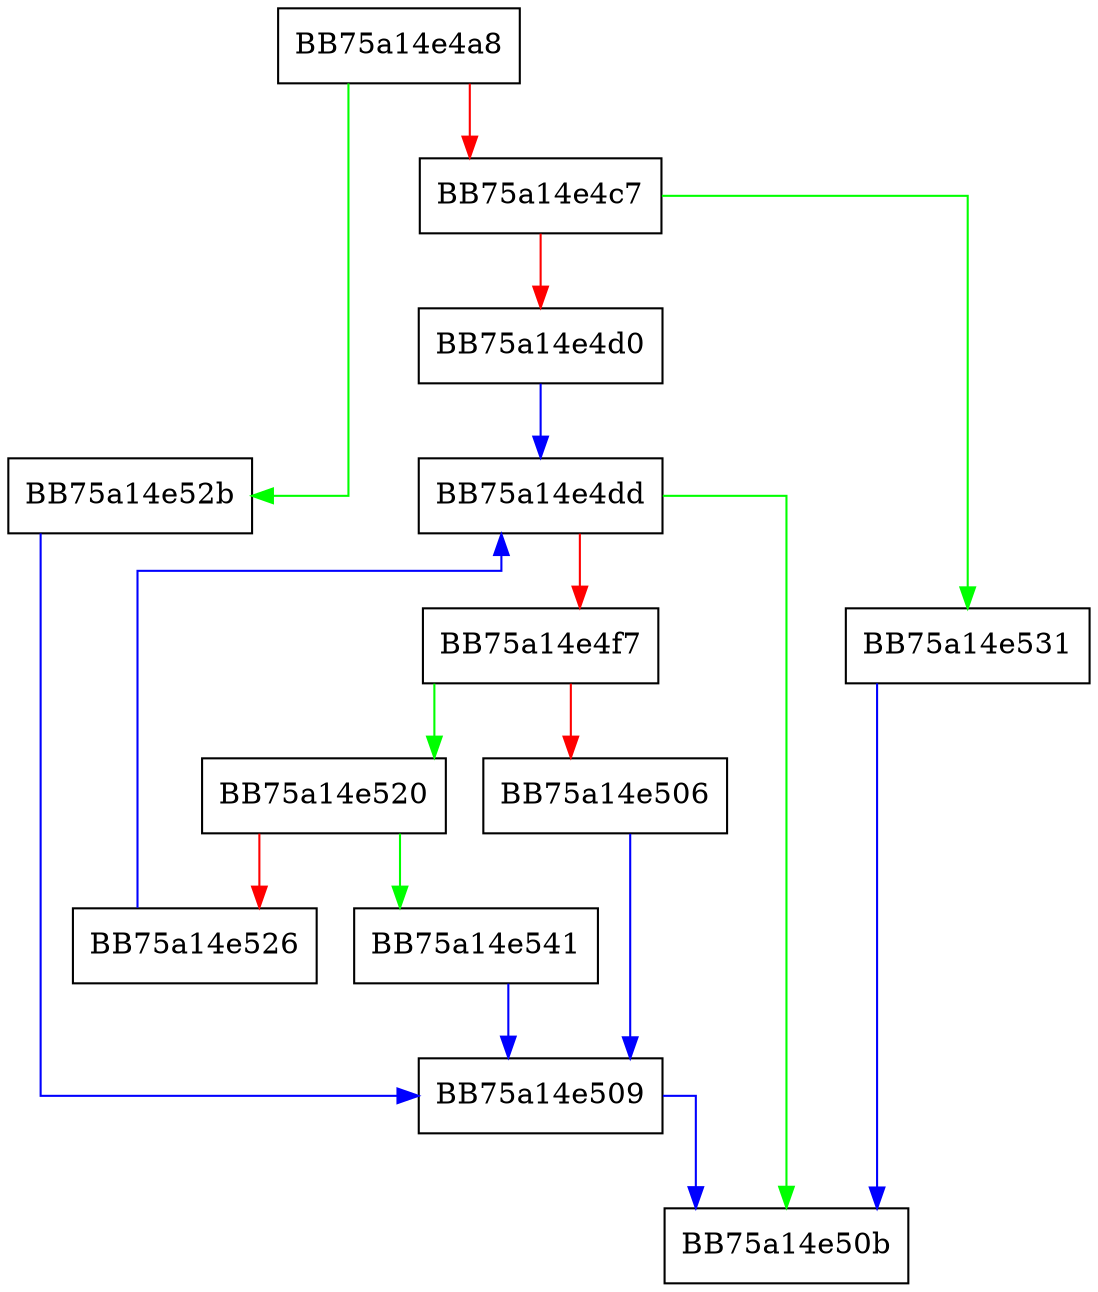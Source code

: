 digraph MpGenBoundedRandomMword {
  node [shape="box"];
  graph [splines=ortho];
  BB75a14e4a8 -> BB75a14e52b [color="green"];
  BB75a14e4a8 -> BB75a14e4c7 [color="red"];
  BB75a14e4c7 -> BB75a14e531 [color="green"];
  BB75a14e4c7 -> BB75a14e4d0 [color="red"];
  BB75a14e4d0 -> BB75a14e4dd [color="blue"];
  BB75a14e4dd -> BB75a14e50b [color="green"];
  BB75a14e4dd -> BB75a14e4f7 [color="red"];
  BB75a14e4f7 -> BB75a14e520 [color="green"];
  BB75a14e4f7 -> BB75a14e506 [color="red"];
  BB75a14e506 -> BB75a14e509 [color="blue"];
  BB75a14e509 -> BB75a14e50b [color="blue"];
  BB75a14e520 -> BB75a14e541 [color="green"];
  BB75a14e520 -> BB75a14e526 [color="red"];
  BB75a14e526 -> BB75a14e4dd [color="blue"];
  BB75a14e52b -> BB75a14e509 [color="blue"];
  BB75a14e531 -> BB75a14e50b [color="blue"];
  BB75a14e541 -> BB75a14e509 [color="blue"];
}